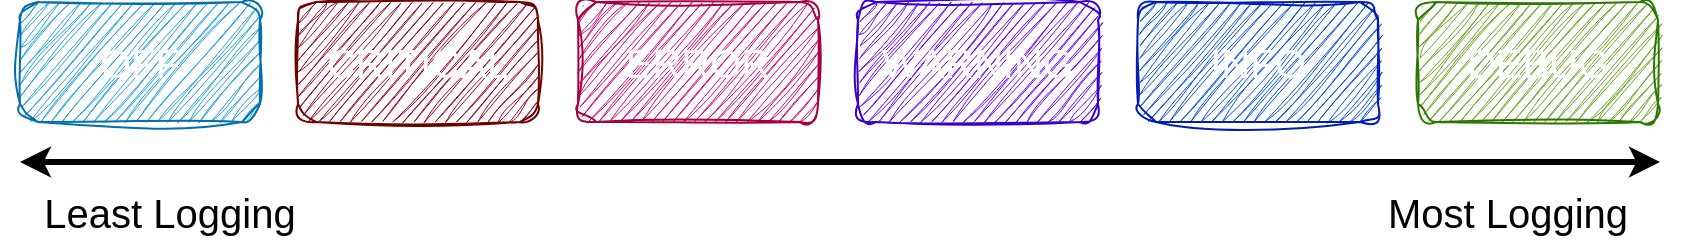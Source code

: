 <mxfile version="22.1.2" type="device">
  <diagram name="Page-1" id="xsbP6zB01bjw9WcZV5e6">
    <mxGraphModel dx="1050" dy="717" grid="1" gridSize="10" guides="1" tooltips="1" connect="1" arrows="1" fold="1" page="1" pageScale="1" pageWidth="850" pageHeight="1100" math="0" shadow="0">
      <root>
        <mxCell id="0" />
        <mxCell id="1" parent="0" />
        <mxCell id="AyrUUDjSuoB-XR5cWeQk-1" value="&lt;font style=&quot;font-size: 20px;&quot;&gt;CRITICAL&lt;/font&gt;" style="rounded=1;whiteSpace=wrap;html=1;fillColor=#a20025;fontColor=#ffffff;strokeColor=#6F0000;gradientColor=none;sketch=1;curveFitting=1;jiggle=2;" vertex="1" parent="1">
          <mxGeometry x="159" y="290" width="120" height="60" as="geometry" />
        </mxCell>
        <mxCell id="AyrUUDjSuoB-XR5cWeQk-2" value="&lt;font style=&quot;font-size: 20px;&quot;&gt;ERROR&lt;/font&gt;" style="rounded=1;whiteSpace=wrap;html=1;fillColor=#d80073;fontColor=#ffffff;strokeColor=#A50040;sketch=1;curveFitting=1;jiggle=2;" vertex="1" parent="1">
          <mxGeometry x="299" y="290" width="120" height="60" as="geometry" />
        </mxCell>
        <mxCell id="AyrUUDjSuoB-XR5cWeQk-3" value="&lt;font style=&quot;font-size: 20px;&quot;&gt;WARNING&lt;/font&gt;" style="rounded=1;whiteSpace=wrap;html=1;fillColor=#6a00ff;fontColor=#ffffff;strokeColor=#3700CC;sketch=1;curveFitting=1;jiggle=2;" vertex="1" parent="1">
          <mxGeometry x="439" y="290" width="120" height="60" as="geometry" />
        </mxCell>
        <mxCell id="AyrUUDjSuoB-XR5cWeQk-4" value="&lt;font style=&quot;font-size: 20px;&quot;&gt;INFO&lt;/font&gt;" style="rounded=1;whiteSpace=wrap;html=1;fillColor=#0050ef;fontColor=#ffffff;strokeColor=#001DBC;sketch=1;curveFitting=1;jiggle=2;" vertex="1" parent="1">
          <mxGeometry x="579" y="290" width="120" height="60" as="geometry" />
        </mxCell>
        <mxCell id="AyrUUDjSuoB-XR5cWeQk-5" value="&lt;font style=&quot;font-size: 20px;&quot;&gt;DEBUG&lt;/font&gt;" style="rounded=1;whiteSpace=wrap;html=1;fillColor=#60a917;fontColor=#ffffff;strokeColor=#2D7600;sketch=1;curveFitting=1;jiggle=2;" vertex="1" parent="1">
          <mxGeometry x="719" y="290" width="120" height="60" as="geometry" />
        </mxCell>
        <mxCell id="AyrUUDjSuoB-XR5cWeQk-6" value="&lt;font style=&quot;font-size: 20px;&quot;&gt;OFF&lt;/font&gt;" style="rounded=1;whiteSpace=wrap;html=1;fillColor=#1ba1e2;fontColor=#ffffff;strokeColor=#006EAF;sketch=1;curveFitting=1;jiggle=2;" vertex="1" parent="1">
          <mxGeometry x="20" y="290" width="120" height="60" as="geometry" />
        </mxCell>
        <mxCell id="AyrUUDjSuoB-XR5cWeQk-7" value="" style="endArrow=classic;startArrow=classic;html=1;rounded=0;strokeWidth=3;" edge="1" parent="1">
          <mxGeometry width="50" height="50" relative="1" as="geometry">
            <mxPoint x="20" y="370" as="sourcePoint" />
            <mxPoint x="840" y="370" as="targetPoint" />
          </mxGeometry>
        </mxCell>
        <mxCell id="AyrUUDjSuoB-XR5cWeQk-8" value="&lt;font style=&quot;font-size: 20px;&quot;&gt;Least Logging&lt;/font&gt;" style="text;html=1;strokeColor=none;fillColor=none;align=center;verticalAlign=middle;whiteSpace=wrap;rounded=0;" vertex="1" parent="1">
          <mxGeometry x="30" y="380" width="130" height="30" as="geometry" />
        </mxCell>
        <mxCell id="AyrUUDjSuoB-XR5cWeQk-9" value="&lt;font style=&quot;font-size: 20px;&quot;&gt;Most Logging&lt;/font&gt;" style="text;html=1;strokeColor=none;fillColor=none;align=center;verticalAlign=middle;whiteSpace=wrap;rounded=0;" vertex="1" parent="1">
          <mxGeometry x="699" y="380" width="130" height="30" as="geometry" />
        </mxCell>
      </root>
    </mxGraphModel>
  </diagram>
</mxfile>
